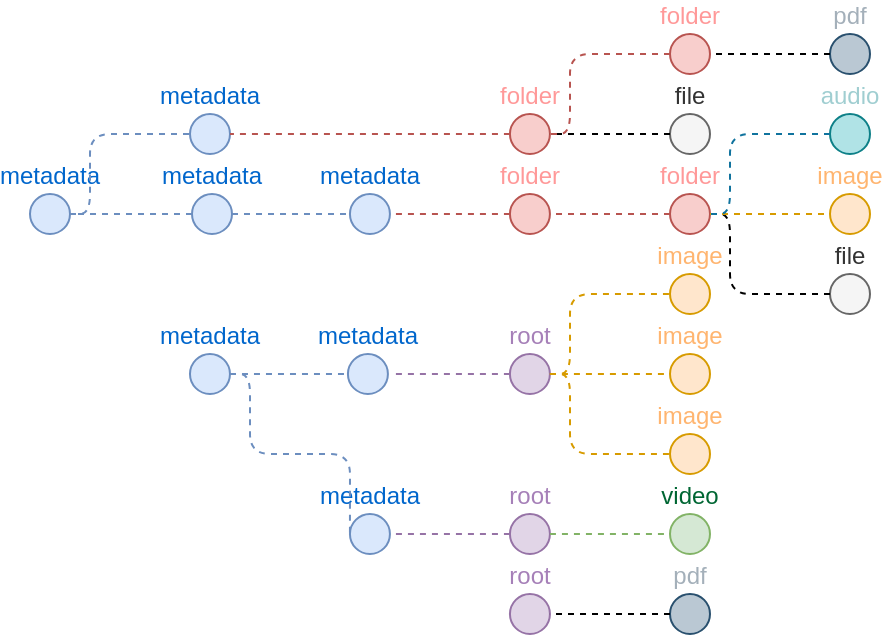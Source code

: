 <mxfile version="20.2.3" type="device"><diagram id="yPxyJZ8AM_hMuL3Unpa9" name="gitflow"><mxGraphModel dx="1426" dy="852" grid="1" gridSize="10" guides="1" tooltips="1" connect="1" arrows="1" fold="1" page="1" pageScale="1" pageWidth="850" pageHeight="1100" math="0" shadow="0"><root><mxCell id="0"/><mxCell id="1" parent="0"/><mxCell id="VGW8Ie6xMGFFhk2Ik6Qo-178" value="metadata" style="ellipse;whiteSpace=wrap;html=1;aspect=fixed;fillColor=#dae8fc;strokeColor=#6c8ebf;fontStyle=0;labelPosition=center;verticalLabelPosition=top;align=center;verticalAlign=bottom;fontColor=#0066CC;" parent="1" vertex="1"><mxGeometry x="109.99" y="190" width="20" height="20" as="geometry"/></mxCell><mxCell id="VGW8Ie6xMGFFhk2Ik6Qo-181" value="metadata" style="ellipse;whiteSpace=wrap;html=1;aspect=fixed;fillColor=#dae8fc;strokeColor=#6c8ebf;fontStyle=0;labelPosition=center;verticalLabelPosition=top;align=center;verticalAlign=bottom;fontColor=#0066CC;" parent="1" vertex="1"><mxGeometry x="188.96" y="190" width="20" height="20" as="geometry"/></mxCell><mxCell id="VGW8Ie6xMGFFhk2Ik6Qo-182" value="metadata" style="ellipse;whiteSpace=wrap;html=1;aspect=fixed;fillColor=#dae8fc;strokeColor=#6c8ebf;fontStyle=0;labelPosition=center;verticalLabelPosition=top;align=center;verticalAlign=bottom;fontColor=#0066CC;" parent="1" vertex="1"><mxGeometry x="189.97" y="270" width="20" height="20" as="geometry"/></mxCell><mxCell id="VGW8Ie6xMGFFhk2Ik6Qo-183" value="" style="endArrow=none;dashed=1;html=1;fillColor=#dae8fc;strokeColor=#6c8ebf;exitX=1;exitY=0.5;exitDx=0;exitDy=0;entryX=0;entryY=0.5;entryDx=0;entryDy=0;" parent="1" source="VGW8Ie6xMGFFhk2Ik6Qo-178" target="VGW8Ie6xMGFFhk2Ik6Qo-181" edge="1"><mxGeometry width="50" height="50" relative="1" as="geometry"><mxPoint x="149.99" y="220" as="sourcePoint"/><mxPoint x="169.99" y="220" as="targetPoint"/><Array as="points"/></mxGeometry></mxCell><mxCell id="VGW8Ie6xMGFFhk2Ik6Qo-186" style="edgeStyle=orthogonalEdgeStyle;rounded=1;orthogonalLoop=1;jettySize=auto;html=1;dashed=1;endArrow=none;endFill=0;fontSize=10;fontColor=#FFB570;fillColor=#dae8fc;strokeColor=#6c8ebf;entryX=0;entryY=0.5;entryDx=0;entryDy=0;" parent="1" target="VGW8Ie6xMGFFhk2Ik6Qo-182" edge="1"><mxGeometry relative="1" as="geometry"><Array as="points"><mxPoint x="139.99" y="200"/><mxPoint x="139.99" y="240"/></Array><mxPoint x="129.99" y="200" as="sourcePoint"/><mxPoint x="279.99" y="110" as="targetPoint"/></mxGeometry></mxCell><mxCell id="VGW8Ie6xMGFFhk2Ik6Qo-187" value="metadata" style="ellipse;whiteSpace=wrap;html=1;aspect=fixed;fillColor=#dae8fc;strokeColor=#6c8ebf;fontStyle=0;labelPosition=center;verticalLabelPosition=top;align=center;verticalAlign=bottom;fontColor=#0066CC;" parent="1" vertex="1"><mxGeometry x="111" y="110" width="20" height="20" as="geometry"/></mxCell><mxCell id="VGW8Ie6xMGFFhk2Ik6Qo-188" value="metadata" style="ellipse;whiteSpace=wrap;html=1;aspect=fixed;fillColor=#dae8fc;strokeColor=#6c8ebf;fontStyle=0;labelPosition=center;verticalLabelPosition=top;align=center;verticalAlign=bottom;fontColor=#0066CC;" parent="1" vertex="1"><mxGeometry x="189.97" y="110" width="20" height="20" as="geometry"/></mxCell><mxCell id="VGW8Ie6xMGFFhk2Ik6Qo-189" value="" style="endArrow=none;dashed=1;html=1;fillColor=#dae8fc;strokeColor=#6c8ebf;exitX=1;exitY=0.5;exitDx=0;exitDy=0;entryX=0;entryY=0.5;entryDx=0;entryDy=0;" parent="1" source="VGW8Ie6xMGFFhk2Ik6Qo-187" target="VGW8Ie6xMGFFhk2Ik6Qo-188" edge="1"><mxGeometry width="50" height="50" relative="1" as="geometry"><mxPoint x="60" y="170" as="sourcePoint"/><mxPoint x="120" y="170" as="targetPoint"/><Array as="points"/></mxGeometry></mxCell><mxCell id="VGW8Ie6xMGFFhk2Ik6Qo-193" value="metadata" style="ellipse;whiteSpace=wrap;html=1;aspect=fixed;fillColor=#dae8fc;strokeColor=#6c8ebf;fontStyle=0;labelPosition=center;verticalLabelPosition=top;align=center;verticalAlign=bottom;fontColor=#0066CC;" parent="1" vertex="1"><mxGeometry x="110" y="70" width="20" height="20" as="geometry"/></mxCell><mxCell id="VGW8Ie6xMGFFhk2Ik6Qo-194" value="metadata" style="ellipse;whiteSpace=wrap;html=1;aspect=fixed;fillColor=#dae8fc;strokeColor=#6c8ebf;fontStyle=0;labelPosition=center;verticalLabelPosition=top;align=center;verticalAlign=bottom;fontColor=#0066CC;" parent="1" vertex="1"><mxGeometry x="30" y="110" width="20" height="20" as="geometry"/></mxCell><mxCell id="VGW8Ie6xMGFFhk2Ik6Qo-195" value="" style="endArrow=none;dashed=1;html=1;fillColor=#dae8fc;strokeColor=#6c8ebf;exitX=0;exitY=0.5;exitDx=0;exitDy=0;entryX=1;entryY=0.5;entryDx=0;entryDy=0;" parent="1" source="VGW8Ie6xMGFFhk2Ik6Qo-187" target="VGW8Ie6xMGFFhk2Ik6Qo-194" edge="1"><mxGeometry width="50" height="50" relative="1" as="geometry"><mxPoint x="141" y="130" as="sourcePoint"/><mxPoint x="200.97" y="130" as="targetPoint"/><Array as="points"/></mxGeometry></mxCell><mxCell id="VGW8Ie6xMGFFhk2Ik6Qo-196" style="edgeStyle=orthogonalEdgeStyle;rounded=1;orthogonalLoop=1;jettySize=auto;html=1;dashed=1;endArrow=none;endFill=0;fontSize=10;fontColor=#FFB570;fillColor=#dae8fc;strokeColor=#6c8ebf;entryX=0;entryY=0.5;entryDx=0;entryDy=0;exitX=1;exitY=0.5;exitDx=0;exitDy=0;" parent="1" source="VGW8Ie6xMGFFhk2Ik6Qo-194" target="VGW8Ie6xMGFFhk2Ik6Qo-193" edge="1"><mxGeometry relative="1" as="geometry"><Array as="points"><mxPoint x="60" y="120"/><mxPoint x="60" y="80"/></Array><mxPoint x="140" y="170" as="sourcePoint"/><mxPoint x="200.97" y="210" as="targetPoint"/></mxGeometry></mxCell><mxCell id="VGW8Ie6xMGFFhk2Ik6Qo-197" value="folder" style="ellipse;whiteSpace=wrap;html=1;aspect=fixed;fillColor=#f8cecc;strokeColor=#b85450;fontStyle=0;labelPosition=center;verticalLabelPosition=top;align=center;verticalAlign=bottom;fontColor=#FF9999;" parent="1" vertex="1"><mxGeometry x="269.97" y="110" width="20" height="20" as="geometry"/></mxCell><mxCell id="VGW8Ie6xMGFFhk2Ik6Qo-199" value="" style="endArrow=none;dashed=1;html=1;fillColor=#f8cecc;strokeColor=#b85450;entryX=1;entryY=0.5;entryDx=0;entryDy=0;endFill=0;exitX=0;exitY=0.5;exitDx=0;exitDy=0;" parent="1" source="VGW8Ie6xMGFFhk2Ik6Qo-197" target="VGW8Ie6xMGFFhk2Ik6Qo-188" edge="1"><mxGeometry width="50" height="50" relative="1" as="geometry"><mxPoint x="704.0" y="-250" as="sourcePoint"/><mxPoint x="730" y="-280" as="targetPoint"/><Array as="points"><mxPoint x="240" y="120"/></Array></mxGeometry></mxCell><mxCell id="VGW8Ie6xMGFFhk2Ik6Qo-200" value="folder" style="ellipse;whiteSpace=wrap;html=1;aspect=fixed;fillColor=#f8cecc;strokeColor=#b85450;fontStyle=0;labelPosition=center;verticalLabelPosition=top;align=center;verticalAlign=bottom;fontColor=#FF9999;" parent="1" vertex="1"><mxGeometry x="269.97" y="70" width="20" height="20" as="geometry"/></mxCell><mxCell id="VGW8Ie6xMGFFhk2Ik6Qo-202" value="" style="endArrow=none;dashed=1;html=1;fillColor=#f8cecc;strokeColor=#b85450;entryX=1;entryY=0.5;entryDx=0;entryDy=0;endFill=0;exitX=0;exitY=0.5;exitDx=0;exitDy=0;" parent="1" source="VGW8Ie6xMGFFhk2Ik6Qo-200" target="VGW8Ie6xMGFFhk2Ik6Qo-193" edge="1"><mxGeometry width="50" height="50" relative="1" as="geometry"><mxPoint x="270" y="130" as="sourcePoint"/><mxPoint x="220.97" y="130" as="targetPoint"/><Array as="points"/></mxGeometry></mxCell><mxCell id="VGW8Ie6xMGFFhk2Ik6Qo-205" value="root" style="ellipse;whiteSpace=wrap;html=1;aspect=fixed;fillColor=#e1d5e7;strokeColor=#9673a6;fontStyle=0;labelPosition=center;verticalLabelPosition=top;align=center;verticalAlign=bottom;fontColor=#A680B8;" parent="1" vertex="1"><mxGeometry x="269.96" y="190" width="20" height="20" as="geometry"/></mxCell><mxCell id="VGW8Ie6xMGFFhk2Ik6Qo-206" value="root" style="ellipse;whiteSpace=wrap;html=1;aspect=fixed;fillColor=#e1d5e7;strokeColor=#9673a6;fontStyle=0;labelPosition=center;verticalLabelPosition=top;align=center;verticalAlign=bottom;fontColor=#A680B8;" parent="1" vertex="1"><mxGeometry x="269.97" y="270" width="20" height="20" as="geometry"/></mxCell><mxCell id="VGW8Ie6xMGFFhk2Ik6Qo-207" style="edgeStyle=orthogonalEdgeStyle;rounded=1;orthogonalLoop=1;jettySize=auto;html=1;dashed=1;endArrow=none;endFill=0;fontSize=12;fontColor=#FFB570;fillColor=#e1d5e7;strokeColor=#9673a6;exitX=0;exitY=0.5;exitDx=0;exitDy=0;" parent="1" source="VGW8Ie6xMGFFhk2Ik6Qo-205" edge="1"><mxGeometry relative="1" as="geometry"><mxPoint x="724.99" y="-100" as="sourcePoint"/><mxPoint x="209.99" y="200" as="targetPoint"/></mxGeometry></mxCell><mxCell id="VGW8Ie6xMGFFhk2Ik6Qo-208" style="edgeStyle=orthogonalEdgeStyle;rounded=1;orthogonalLoop=1;jettySize=auto;html=1;dashed=1;endArrow=none;endFill=0;fontSize=12;fontColor=#FFB570;fillColor=#e1d5e7;strokeColor=#9673a6;exitX=0;exitY=0.5;exitDx=0;exitDy=0;entryX=1;entryY=0.5;entryDx=0;entryDy=0;" parent="1" source="VGW8Ie6xMGFFhk2Ik6Qo-206" target="VGW8Ie6xMGFFhk2Ik6Qo-182" edge="1"><mxGeometry relative="1" as="geometry"><mxPoint x="270" y="250" as="sourcePoint"/><mxPoint x="220" y="250" as="targetPoint"/></mxGeometry></mxCell><mxCell id="VGW8Ie6xMGFFhk2Ik6Qo-212" value="image" style="ellipse;whiteSpace=wrap;html=1;aspect=fixed;fontSize=12;labelPosition=center;verticalLabelPosition=top;align=center;verticalAlign=bottom;fillColor=#ffe6cc;strokeColor=#d79b00;fontColor=#FFB570;" parent="1" vertex="1"><mxGeometry x="350.0" y="150" width="20" height="20" as="geometry"/></mxCell><mxCell id="VGW8Ie6xMGFFhk2Ik6Qo-215" style="edgeStyle=orthogonalEdgeStyle;rounded=1;orthogonalLoop=1;jettySize=auto;html=1;dashed=1;endArrow=none;endFill=0;fontSize=12;fontColor=#FFB570;fillColor=#ffe6cc;strokeColor=#d79b00;exitX=1;exitY=0.5;exitDx=0;exitDy=0;entryX=0;entryY=0.5;entryDx=0;entryDy=0;" parent="1" source="VGW8Ie6xMGFFhk2Ik6Qo-205" target="VGW8Ie6xMGFFhk2Ik6Qo-216" edge="1"><mxGeometry relative="1" as="geometry"><mxPoint x="464.66" y="-200" as="sourcePoint"/><mxPoint x="500" y="-200" as="targetPoint"/></mxGeometry></mxCell><mxCell id="VGW8Ie6xMGFFhk2Ik6Qo-216" value="image" style="ellipse;whiteSpace=wrap;html=1;aspect=fixed;fontSize=12;labelPosition=center;verticalLabelPosition=top;align=center;verticalAlign=bottom;fillColor=#ffe6cc;strokeColor=#d79b00;fontColor=#FFB570;" parent="1" vertex="1"><mxGeometry x="350.0" y="190" width="20" height="20" as="geometry"/></mxCell><mxCell id="VGW8Ie6xMGFFhk2Ik6Qo-217" value="image" style="ellipse;whiteSpace=wrap;html=1;aspect=fixed;fontSize=12;labelPosition=center;verticalLabelPosition=top;align=center;verticalAlign=bottom;fillColor=#ffe6cc;strokeColor=#d79b00;fontColor=#FFB570;" parent="1" vertex="1"><mxGeometry x="350.0" y="230" width="20" height="20" as="geometry"/></mxCell><mxCell id="VGW8Ie6xMGFFhk2Ik6Qo-222" value="video" style="ellipse;whiteSpace=wrap;html=1;aspect=fixed;fontSize=12;labelPosition=center;verticalLabelPosition=top;align=center;verticalAlign=bottom;fillColor=#d5e8d4;strokeColor=#82b366;fontColor=#006633;" parent="1" vertex="1"><mxGeometry x="350.0" y="270" width="20" height="20" as="geometry"/></mxCell><mxCell id="VGW8Ie6xMGFFhk2Ik6Qo-223" style="edgeStyle=orthogonalEdgeStyle;rounded=1;orthogonalLoop=1;jettySize=auto;html=1;dashed=1;endArrow=none;endFill=0;fillColor=#d5e8d4;strokeColor=#82b366;exitX=1;exitY=0.5;exitDx=0;exitDy=0;" parent="1" source="VGW8Ie6xMGFFhk2Ik6Qo-206" edge="1"><mxGeometry relative="1" as="geometry"><mxPoint x="350" y="280" as="targetPoint"/><mxPoint x="780" y="-170" as="sourcePoint"/></mxGeometry></mxCell><mxCell id="VGW8Ie6xMGFFhk2Ik6Qo-224" value="folder" style="ellipse;whiteSpace=wrap;html=1;aspect=fixed;fillColor=#f8cecc;strokeColor=#b85450;fontStyle=0;labelPosition=center;verticalLabelPosition=top;align=center;verticalAlign=bottom;fontColor=#FF9999;" parent="1" vertex="1"><mxGeometry x="350" y="110" width="20" height="20" as="geometry"/></mxCell><mxCell id="VGW8Ie6xMGFFhk2Ik6Qo-225" value="" style="endArrow=none;dashed=1;html=1;fillColor=#f8cecc;strokeColor=#b85450;entryX=1;entryY=0.5;entryDx=0;entryDy=0;endFill=0;exitX=0;exitY=0.5;exitDx=0;exitDy=0;" parent="1" source="VGW8Ie6xMGFFhk2Ik6Qo-224" target="VGW8Ie6xMGFFhk2Ik6Qo-197" edge="1"><mxGeometry width="50" height="50" relative="1" as="geometry"><mxPoint x="279.97" y="130" as="sourcePoint"/><mxPoint x="219.97" y="130" as="targetPoint"/><Array as="points"/></mxGeometry></mxCell><mxCell id="VGW8Ie6xMGFFhk2Ik6Qo-229" value="file" style="ellipse;whiteSpace=wrap;html=1;aspect=fixed;fontStyle=0;labelPosition=center;verticalLabelPosition=top;align=center;verticalAlign=bottom;fillColor=#f5f5f5;fontColor=#333333;strokeColor=#666666;" parent="1" vertex="1"><mxGeometry x="350" y="70" width="20" height="20" as="geometry"/></mxCell><mxCell id="VGW8Ie6xMGFFhk2Ik6Qo-230" style="edgeStyle=orthogonalEdgeStyle;rounded=1;orthogonalLoop=1;jettySize=auto;html=1;dashed=1;endArrow=none;endFill=0;exitX=0;exitY=0.5;exitDx=0;exitDy=0;entryX=1;entryY=0.5;entryDx=0;entryDy=0;" parent="1" source="VGW8Ie6xMGFFhk2Ik6Qo-229" target="VGW8Ie6xMGFFhk2Ik6Qo-200" edge="1"><mxGeometry relative="1" as="geometry"><mxPoint x="755" y="-50" as="sourcePoint"/><mxPoint x="830" y="-50" as="targetPoint"/></mxGeometry></mxCell><mxCell id="VGW8Ie6xMGFFhk2Ik6Qo-231" value="folder" style="ellipse;whiteSpace=wrap;html=1;aspect=fixed;fillColor=#f8cecc;strokeColor=#b85450;fontStyle=0;labelPosition=center;verticalLabelPosition=top;align=center;verticalAlign=bottom;fontColor=#FF9999;" parent="1" vertex="1"><mxGeometry x="350" y="30" width="20" height="20" as="geometry"/></mxCell><mxCell id="VGW8Ie6xMGFFhk2Ik6Qo-232" value="" style="endArrow=none;dashed=1;html=1;fillColor=#f8cecc;strokeColor=#b85450;entryX=1;entryY=0.5;entryDx=0;entryDy=0;endFill=0;exitX=0;exitY=0.5;exitDx=0;exitDy=0;" parent="1" source="VGW8Ie6xMGFFhk2Ik6Qo-231" target="VGW8Ie6xMGFFhk2Ik6Qo-200" edge="1"><mxGeometry width="50" height="50" relative="1" as="geometry"><mxPoint x="360.0" y="130" as="sourcePoint"/><mxPoint x="299.97" y="130" as="targetPoint"/><Array as="points"><mxPoint x="300" y="40"/><mxPoint x="300" y="80"/></Array></mxGeometry></mxCell><mxCell id="VGW8Ie6xMGFFhk2Ik6Qo-233" style="edgeStyle=orthogonalEdgeStyle;rounded=1;orthogonalLoop=1;jettySize=auto;html=1;dashed=1;endArrow=none;endFill=0;fontSize=12;fontColor=#FFB570;fillColor=#ffe6cc;strokeColor=#d79b00;exitX=1;exitY=0.5;exitDx=0;exitDy=0;entryX=0;entryY=0.5;entryDx=0;entryDy=0;" parent="1" source="VGW8Ie6xMGFFhk2Ik6Qo-205" target="VGW8Ie6xMGFFhk2Ik6Qo-212" edge="1"><mxGeometry relative="1" as="geometry"><mxPoint x="299.96" y="210" as="sourcePoint"/><mxPoint x="360.0" y="210" as="targetPoint"/><Array as="points"><mxPoint x="300" y="200"/><mxPoint x="300" y="160"/></Array></mxGeometry></mxCell><mxCell id="VGW8Ie6xMGFFhk2Ik6Qo-235" style="edgeStyle=orthogonalEdgeStyle;rounded=1;orthogonalLoop=1;jettySize=auto;html=1;dashed=1;endArrow=none;endFill=0;fontSize=12;fontColor=#FFB570;fillColor=#ffe6cc;strokeColor=#d79b00;exitX=1;exitY=0.5;exitDx=0;exitDy=0;entryX=0;entryY=0.5;entryDx=0;entryDy=0;" parent="1" source="VGW8Ie6xMGFFhk2Ik6Qo-205" target="VGW8Ie6xMGFFhk2Ik6Qo-217" edge="1"><mxGeometry relative="1" as="geometry"><mxPoint x="299.96" y="210" as="sourcePoint"/><mxPoint x="360.0" y="210" as="targetPoint"/><Array as="points"><mxPoint x="300" y="200"/><mxPoint x="300" y="240"/></Array></mxGeometry></mxCell><mxCell id="VGW8Ie6xMGFFhk2Ik6Qo-237" value="file" style="ellipse;whiteSpace=wrap;html=1;aspect=fixed;fontStyle=0;labelPosition=center;verticalLabelPosition=top;align=center;verticalAlign=bottom;fillColor=#f5f5f5;fontColor=#333333;strokeColor=#666666;" parent="1" vertex="1"><mxGeometry x="430" y="150" width="20" height="20" as="geometry"/></mxCell><mxCell id="VGW8Ie6xMGFFhk2Ik6Qo-238" style="edgeStyle=orthogonalEdgeStyle;rounded=1;orthogonalLoop=1;jettySize=auto;html=1;dashed=1;endArrow=none;endFill=0;entryX=1;entryY=0.5;entryDx=0;entryDy=0;exitX=0;exitY=0.5;exitDx=0;exitDy=0;" parent="1" source="VGW8Ie6xMGFFhk2Ik6Qo-237" target="VGW8Ie6xMGFFhk2Ik6Qo-224" edge="1"><mxGeometry relative="1" as="geometry"><mxPoint x="410" y="80" as="sourcePoint"/><mxPoint x="299.97" y="90" as="targetPoint"/><Array as="points"><mxPoint x="380" y="160"/><mxPoint x="380" y="120"/></Array></mxGeometry></mxCell><mxCell id="VGW8Ie6xMGFFhk2Ik6Qo-240" value="image" style="ellipse;whiteSpace=wrap;html=1;aspect=fixed;fontSize=12;labelPosition=center;verticalLabelPosition=top;align=center;verticalAlign=bottom;fillColor=#ffe6cc;strokeColor=#d79b00;fontColor=#FFB570;" parent="1" vertex="1"><mxGeometry x="430.0" y="110" width="20" height="20" as="geometry"/></mxCell><mxCell id="VGW8Ie6xMGFFhk2Ik6Qo-241" style="edgeStyle=orthogonalEdgeStyle;rounded=1;orthogonalLoop=1;jettySize=auto;html=1;dashed=1;endArrow=none;endFill=0;fontSize=12;fontColor=#FFB570;fillColor=#ffe6cc;strokeColor=#d79b00;exitX=1;exitY=0.5;exitDx=0;exitDy=0;entryX=0;entryY=0.5;entryDx=0;entryDy=0;" parent="1" source="VGW8Ie6xMGFFhk2Ik6Qo-224" target="VGW8Ie6xMGFFhk2Ik6Qo-240" edge="1"><mxGeometry relative="1" as="geometry"><mxPoint x="299.96" y="210" as="sourcePoint"/><mxPoint x="360.0" y="210" as="targetPoint"/></mxGeometry></mxCell><mxCell id="VGW8Ie6xMGFFhk2Ik6Qo-244" value="audio" style="ellipse;whiteSpace=wrap;html=1;aspect=fixed;fontSize=12;labelPosition=center;verticalLabelPosition=top;align=center;verticalAlign=bottom;fillColor=#B0E3E6;strokeColor=#0e8088;fontColor=#A0CED1;" parent="1" vertex="1"><mxGeometry x="430.0" y="70" width="20" height="20" as="geometry"/></mxCell><mxCell id="VGW8Ie6xMGFFhk2Ik6Qo-245" style="edgeStyle=orthogonalEdgeStyle;rounded=1;orthogonalLoop=1;jettySize=auto;html=1;dashed=1;endArrow=none;endFill=0;exitX=0;exitY=0.5;exitDx=0;exitDy=0;entryX=1;entryY=0.5;entryDx=0;entryDy=0;fillColor=#b1ddf0;strokeColor=#10739e;" parent="1" source="VGW8Ie6xMGFFhk2Ik6Qo-244" target="VGW8Ie6xMGFFhk2Ik6Qo-224" edge="1"><mxGeometry relative="1" as="geometry"><mxPoint x="360.0" y="90" as="sourcePoint"/><mxPoint x="299.97" y="90" as="targetPoint"/><Array as="points"><mxPoint x="380" y="80"/><mxPoint x="380" y="120"/></Array></mxGeometry></mxCell><mxCell id="VGW8Ie6xMGFFhk2Ik6Qo-246" value="pdf" style="ellipse;whiteSpace=wrap;html=1;aspect=fixed;fillColor=#BAC8D3;strokeColor=#29506E;fontStyle=0;labelPosition=center;verticalLabelPosition=top;align=center;verticalAlign=bottom;fontColor=#A4B0BA;" parent="1" vertex="1"><mxGeometry x="430" y="30" width="20" height="20" as="geometry"/></mxCell><mxCell id="VGW8Ie6xMGFFhk2Ik6Qo-247" style="edgeStyle=orthogonalEdgeStyle;rounded=1;orthogonalLoop=1;jettySize=auto;html=1;dashed=1;endArrow=none;endFill=0;exitX=0;exitY=0.5;exitDx=0;exitDy=0;fontColor=#A4B0BA;" parent="1" source="VGW8Ie6xMGFFhk2Ik6Qo-246" edge="1"><mxGeometry relative="1" as="geometry"><mxPoint x="360.0" y="90" as="sourcePoint"/><mxPoint x="370" y="40" as="targetPoint"/></mxGeometry></mxCell><mxCell id="yOfq6P5HBapOTMg7Mklu-1" value="root" style="ellipse;whiteSpace=wrap;html=1;aspect=fixed;fillColor=#e1d5e7;strokeColor=#9673a6;fontStyle=0;labelPosition=center;verticalLabelPosition=top;align=center;verticalAlign=bottom;fontColor=#A680B8;" vertex="1" parent="1"><mxGeometry x="269.97" y="310" width="20" height="20" as="geometry"/></mxCell><mxCell id="yOfq6P5HBapOTMg7Mklu-4" value="pdf" style="ellipse;whiteSpace=wrap;html=1;aspect=fixed;fillColor=#BAC8D3;strokeColor=#29506E;fontStyle=0;labelPosition=center;verticalLabelPosition=top;align=center;verticalAlign=bottom;fontColor=#A4B0BA;" vertex="1" parent="1"><mxGeometry x="350" y="310" width="20" height="20" as="geometry"/></mxCell><mxCell id="yOfq6P5HBapOTMg7Mklu-5" style="edgeStyle=orthogonalEdgeStyle;rounded=1;orthogonalLoop=1;jettySize=auto;html=1;dashed=1;endArrow=none;endFill=0;exitX=0;exitY=0.5;exitDx=0;exitDy=0;fontColor=#A4B0BA;entryX=1;entryY=0.5;entryDx=0;entryDy=0;" edge="1" parent="1" source="yOfq6P5HBapOTMg7Mklu-4" target="yOfq6P5HBapOTMg7Mklu-1"><mxGeometry relative="1" as="geometry"><mxPoint x="280.0" y="370" as="sourcePoint"/><mxPoint x="310" y="350" as="targetPoint"/></mxGeometry></mxCell></root></mxGraphModel></diagram></mxfile>